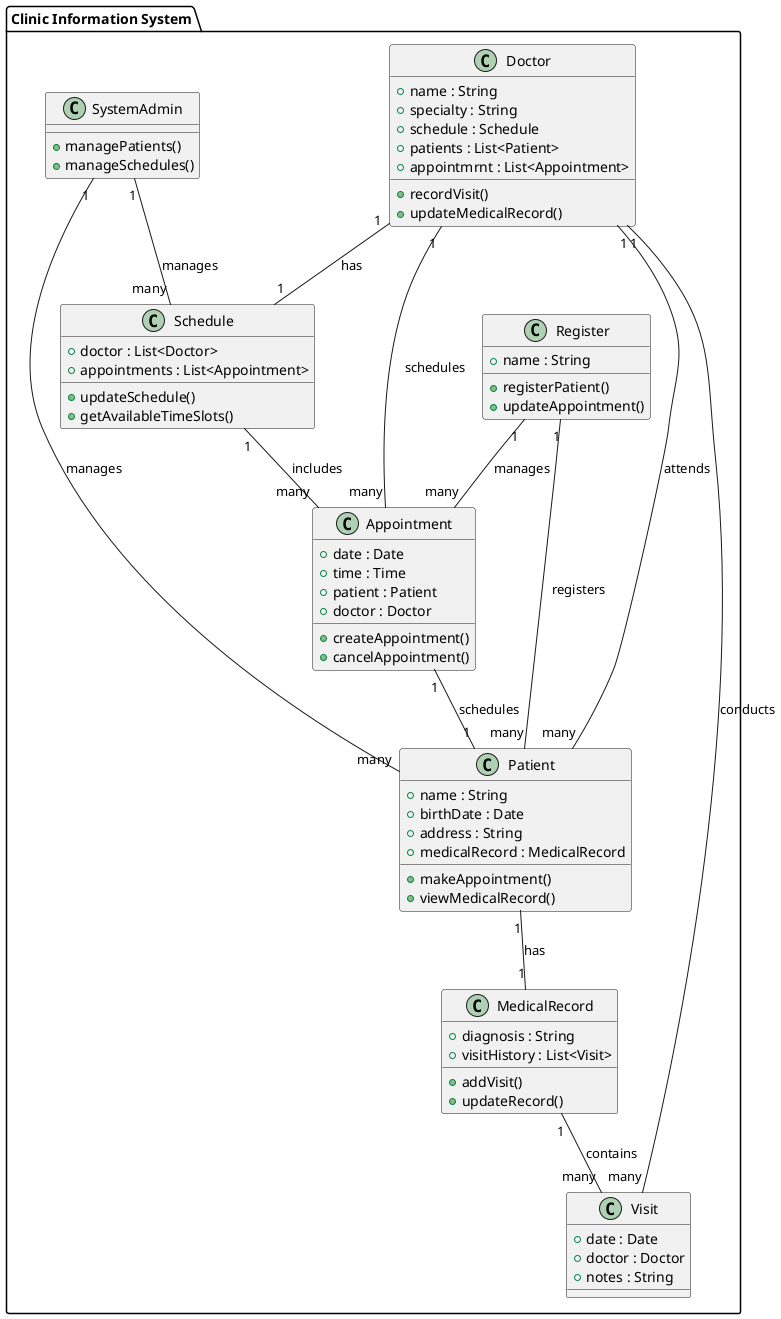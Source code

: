 @startuml class_diagram
package "Clinic Information System" {

    class Patient {
        + name : String
        + birthDate : Date
        + address : String
        + medicalRecord : MedicalRecord
        + makeAppointment()
        + viewMedicalRecord()
    }

    class Doctor {
        + name : String
        + specialty : String
        + schedule : Schedule
        + patients : List<Patient>
        + appointmrnt : List<Appointment>
        + recordVisit()
        + updateMedicalRecord()
    }

    class MedicalRecord {
        + diagnosis : String
        + visitHistory : List<Visit>
        + addVisit()
        + updateRecord()
    }

    class Visit {
        + date : Date
        + doctor : Doctor
        + notes : String
    }

    class Appointment {
        + date : Date
        + time : Time
        + patient : Patient
        + doctor : Doctor
        + createAppointment()
        + cancelAppointment()
    }

    class Schedule {
        + doctor : List<Doctor>
        + appointments : List<Appointment>
        + updateSchedule()
        + getAvailableTimeSlots()
    }

    class SystemAdmin {
        + managePatients()
        + manageSchedules()
    }

    class Register {
        + name : String
        + registerPatient()
        + updateAppointment()
    }

    Patient "1" -- "1" MedicalRecord : has
    Doctor "1" -- "many" Patient : attends
    
    Doctor "1" -- "many" Visit : conducts
    MedicalRecord "1" -- "many" Visit : contains
    Doctor "1" -- "1" Schedule : has
    Appointment "1" -- "1" Patient : schedules
    Appointment "many" -- "1" Doctor : schedules
    Schedule "1" -- "many" Appointment : includes
    Register "1" -- "many" Appointment : manages
    Register "1" -- "many" Patient : registers
    
    SystemAdmin "1" -- "many" Patient : manages 
    SystemAdmin "1" -- "many" Schedule : manages  

}
@enduml
